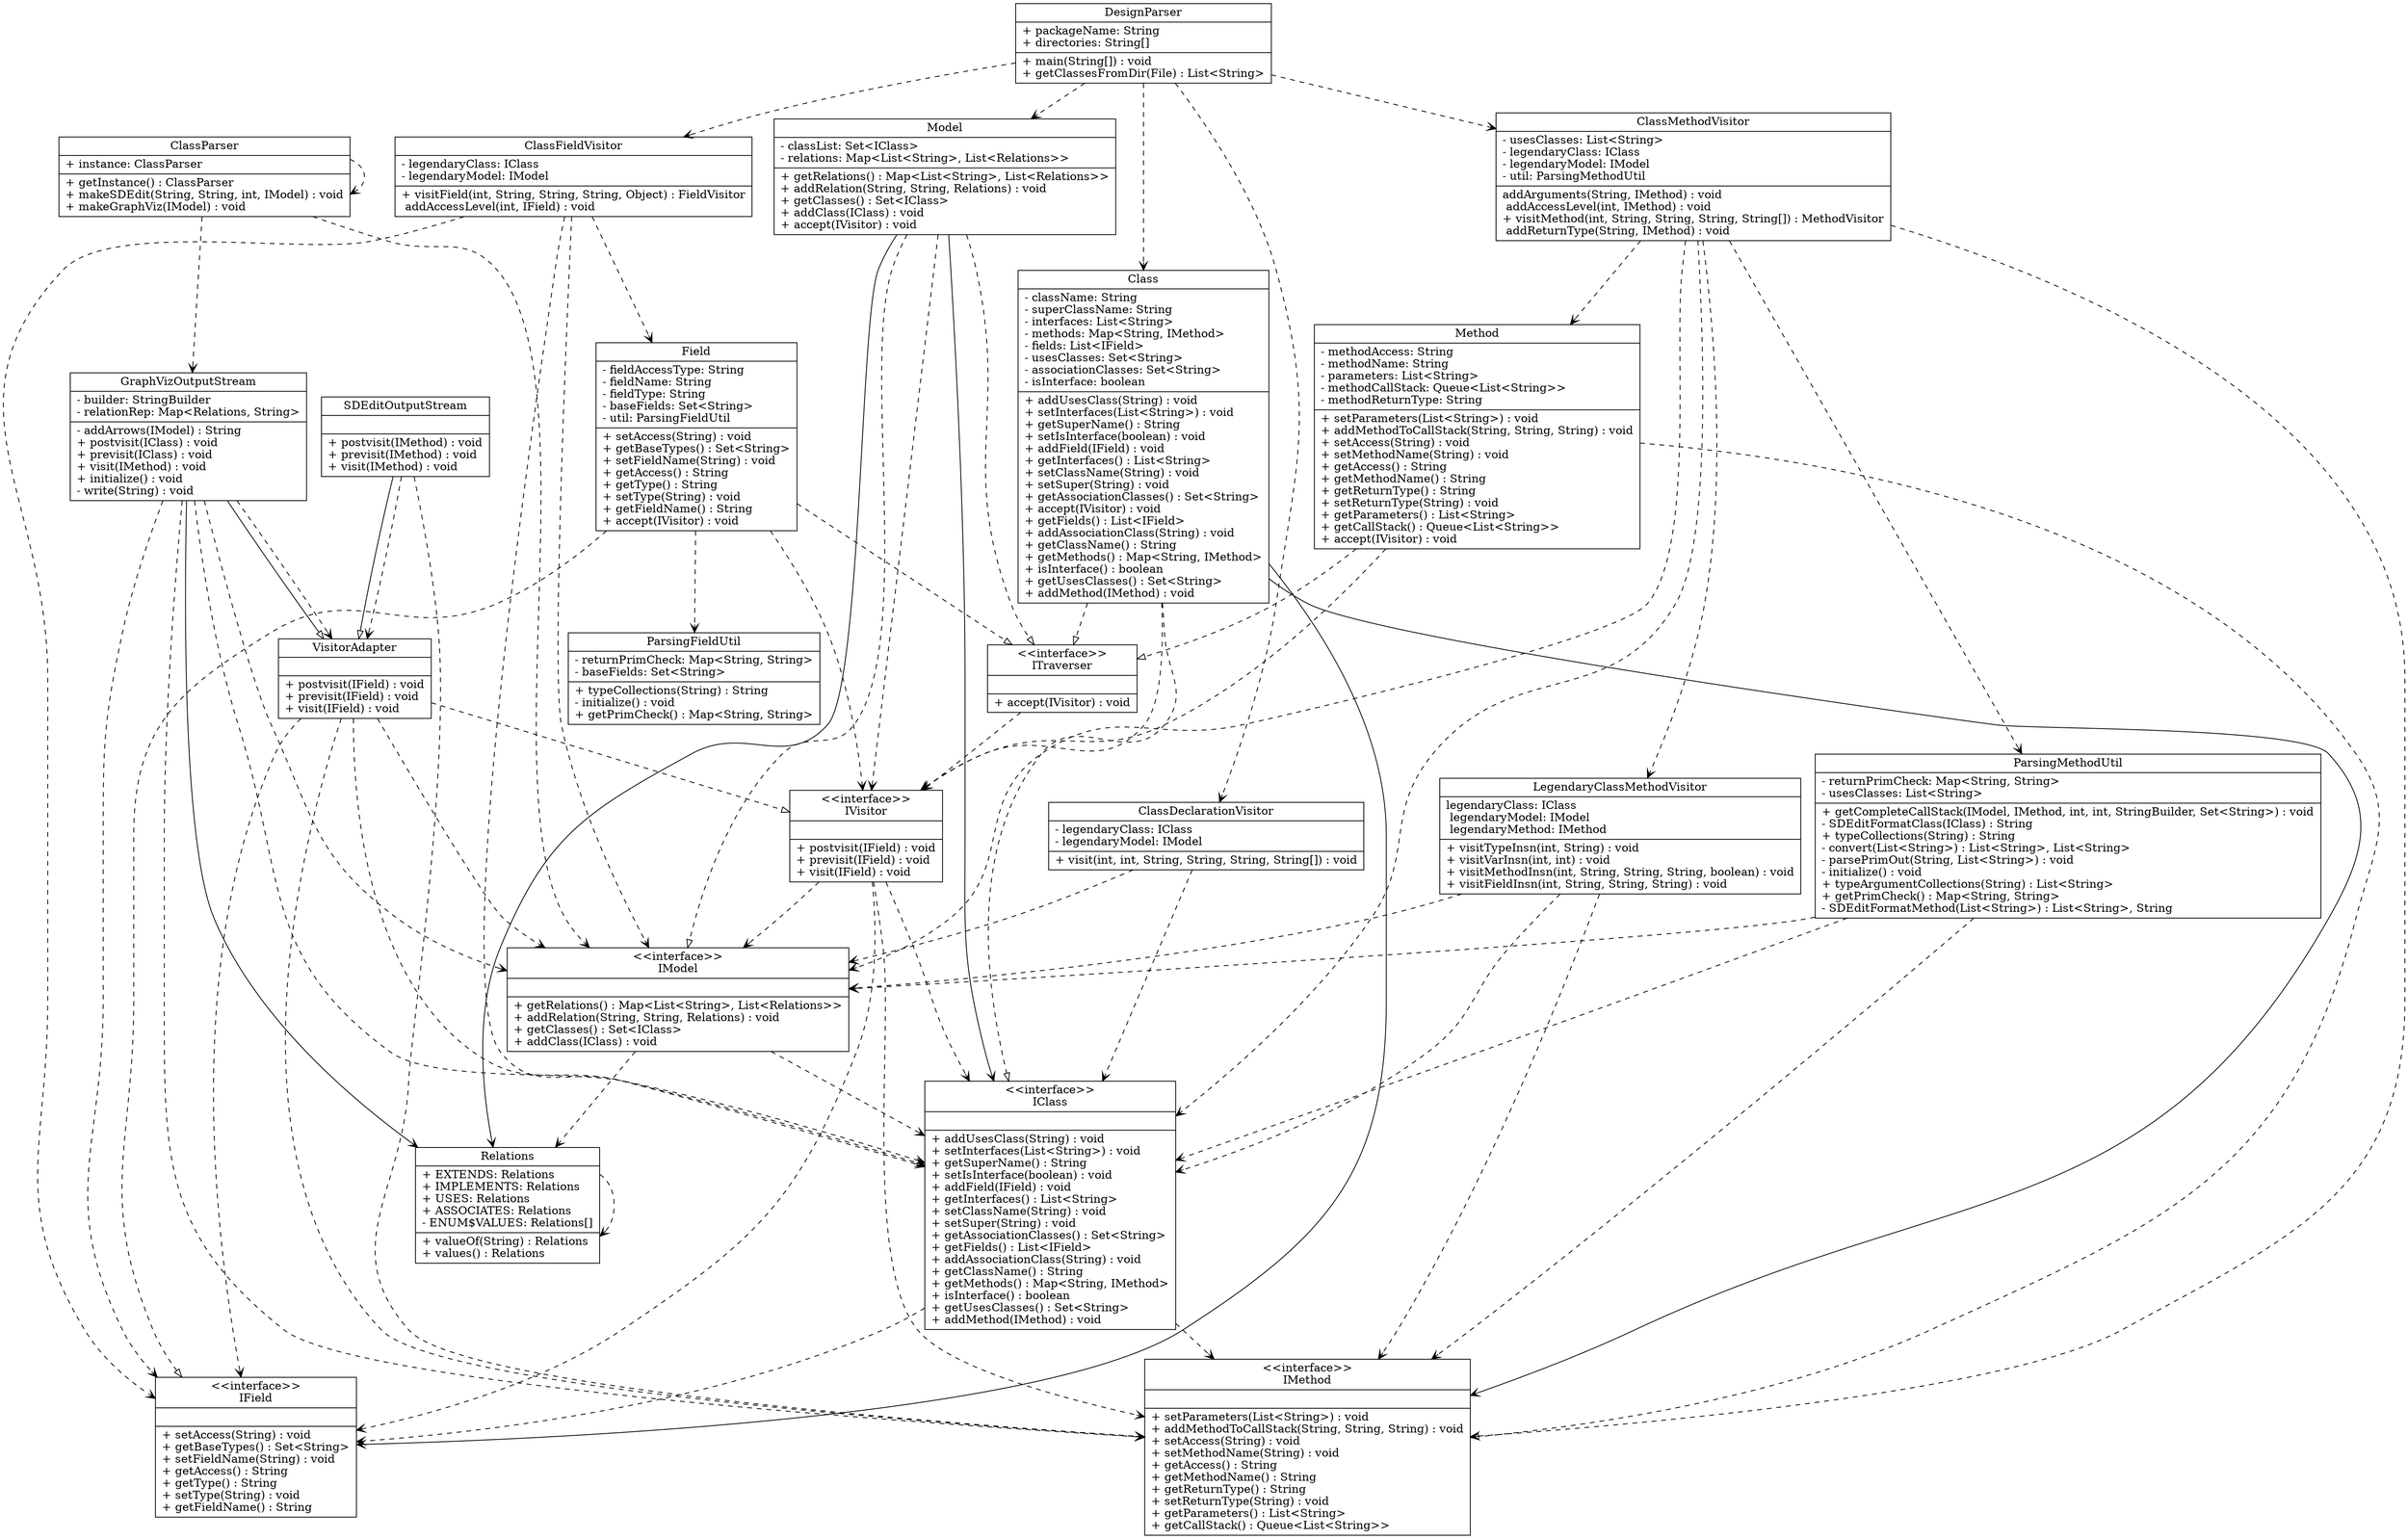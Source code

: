 digraph G{
	node [shape = "record"]
Model [
	label = "{Model|
	- classList: Set\<IClass\>\l
	- relations: Map\<List\<String\>, List\<Relations\>\>\l
	|
	+ getRelations() : Map\<List\<String\>, List\<Relations\>\>\l
	+ addRelation(String, String, Relations) : void\l
	+ getClasses() : Set\<IClass\>\l
	+ addClass(IClass) : void\l
	+ accept(IVisitor) : void\l
	}"
	]
VisitorAdapter [
	label = "{VisitorAdapter|
	|
	+ postvisit(IField) : void\l
	+ previsit(IField) : void\l
	+ visit(IField) : void\l
	}"
	]
ClassMethodVisitor [
	label = "{ClassMethodVisitor|
	- usesClasses: List\<String\>\l
	- legendaryClass: IClass\l
	- legendaryModel: IModel\l
	- util: ParsingMethodUtil\l
	|
	 addArguments(String, IMethod) : void\l
	 addAccessLevel(int, IMethod) : void\l
	+ visitMethod(int, String, String, String, String[]) : MethodVisitor\l
	 addReturnType(String, IMethod) : void\l
	}"
	]
ClassParser [
	label = "{ClassParser|
	+ instance: ClassParser\l
	|
	+ getInstance() : ClassParser\l
	+ makeSDEdit(String, String, int, IModel) : void\l
	+ makeGraphViz(IModel) : void\l
	}"
	]
ParsingMethodUtil [
	label = "{ParsingMethodUtil|
	- returnPrimCheck: Map\<String, String\>\l
	- usesClasses: List\<String\>\l
	|
	+ getCompleteCallStack(IModel, IMethod, int, int, StringBuilder, Set\<String\>) : void\l
	- SDEditFormatClass(IClass) : String\l
	+ typeCollections(String) : String\l
	- convert(List\<String\>) : List\<String\>, List\<String\>\l
	- parsePrimOut(String, List\<String\>) : void\l
	- initialize() : void\l
	+ typeArgumentCollections(String) : List\<String\>\l
	+ getPrimCheck() : Map\<String, String\>\l
	- SDEditFormatMethod(List\<String\>) : List\<String\>, String\l
	}"
	]
ParsingFieldUtil [
	label = "{ParsingFieldUtil|
	- returnPrimCheck: Map\<String, String\>\l
	- baseFields: Set\<String\>\l
	|
	+ typeCollections(String) : String\l
	- initialize() : void\l
	+ getPrimCheck() : Map\<String, String\>\l
	}"
	]
GraphVizOutputStream [
	label = "{GraphVizOutputStream|
	- builder: StringBuilder\l
	- relationRep: Map\<Relations, String\>\l
	|
	- addArrows(IModel) : String\l
	+ postvisit(IClass) : void\l
	+ previsit(IClass) : void\l
	+ visit(IMethod) : void\l
	+ initialize() : void\l
	- write(String) : void\l
	}"
	]
IMethod [
	label = "{\<\<interface\>\>\nIMethod|
	|
	+ setParameters(List\<String\>) : void\l
	+ addMethodToCallStack(String, String, String) : void\l
	+ setAccess(String) : void\l
	+ setMethodName(String) : void\l
	+ getAccess() : String\l
	+ getMethodName() : String\l
	+ getReturnType() : String\l
	+ setReturnType(String) : void\l
	+ getParameters() : List\<String\>\l
	+ getCallStack() : Queue\<List\<String\>\>\l
	}"
	]
SDEditOutputStream [
	label = "{SDEditOutputStream|
	|
	+ postvisit(IMethod) : void\l
	+ previsit(IMethod) : void\l
	+ visit(IMethod) : void\l
	}"
	]
Method [
	label = "{Method|
	- methodAccess: String\l
	- methodName: String\l
	- parameters: List\<String\>\l
	- methodCallStack: Queue\<List\<String\>\>\l
	- methodReturnType: String\l
	|
	+ setParameters(List\<String\>) : void\l
	+ addMethodToCallStack(String, String, String) : void\l
	+ setAccess(String) : void\l
	+ setMethodName(String) : void\l
	+ getAccess() : String\l
	+ getMethodName() : String\l
	+ getReturnType() : String\l
	+ setReturnType(String) : void\l
	+ getParameters() : List\<String\>\l
	+ getCallStack() : Queue\<List\<String\>\>\l
	+ accept(IVisitor) : void\l
	}"
	]
ClassDeclarationVisitor [
	label = "{ClassDeclarationVisitor|
	- legendaryClass: IClass\l
	- legendaryModel: IModel\l
	|
	+ visit(int, int, String, String, String, String[]) : void\l
	}"
	]
IClass [
	label = "{\<\<interface\>\>\nIClass|
	|
	+ addUsesClass(String) : void\l
	+ setInterfaces(List\<String\>) : void\l
	+ getSuperName() : String\l
	+ setIsInterface(boolean) : void\l
	+ addField(IField) : void\l
	+ getInterfaces() : List\<String\>\l
	+ setClassName(String) : void\l
	+ setSuper(String) : void\l
	+ getAssociationClasses() : Set\<String\>\l
	+ getFields() : List\<IField\>\l
	+ addAssociationClass(String) : void\l
	+ getClassName() : String\l
	+ getMethods() : Map\<String, IMethod\>\l
	+ isInterface() : boolean\l
	+ getUsesClasses() : Set\<String\>\l
	+ addMethod(IMethod) : void\l
	}"
	]
IField [
	label = "{\<\<interface\>\>\nIField|
	|
	+ setAccess(String) : void\l
	+ getBaseTypes() : Set\<String\>\l
	+ setFieldName(String) : void\l
	+ getAccess() : String\l
	+ getType() : String\l
	+ setType(String) : void\l
	+ getFieldName() : String\l
	}"
	]
DesignParser [
	label = "{DesignParser|
	+ packageName: String\l
	+ directories: String[]\l
	|
	+ main(String[]) : void\l
	+ getClassesFromDir(File) : List\<String\>\l
	}"
	]
ClassFieldVisitor [
	label = "{ClassFieldVisitor|
	- legendaryClass: IClass\l
	- legendaryModel: IModel\l
	|
	+ visitField(int, String, String, String, Object) : FieldVisitor\l
	 addAccessLevel(int, IField) : void\l
	}"
	]
Relations [
	label = "{Relations|
	+ EXTENDS: Relations\l
	+ IMPLEMENTS: Relations\l
	+ USES: Relations\l
	+ ASSOCIATES: Relations\l
	- ENUM$VALUES: Relations[]\l
	|
	+ valueOf(String) : Relations\l
	+ values() : Relations\l
	}"
	]
Class [
	label = "{Class|
	- className: String\l
	- superClassName: String\l
	- interfaces: List\<String\>\l
	- methods: Map\<String, IMethod\>\l
	- fields: List\<IField\>\l
	- usesClasses: Set\<String\>\l
	- associationClasses: Set\<String\>\l
	- isInterface: boolean\l
	|
	+ addUsesClass(String) : void\l
	+ setInterfaces(List\<String\>) : void\l
	+ getSuperName() : String\l
	+ setIsInterface(boolean) : void\l
	+ addField(IField) : void\l
	+ getInterfaces() : List\<String\>\l
	+ setClassName(String) : void\l
	+ setSuper(String) : void\l
	+ getAssociationClasses() : Set\<String\>\l
	+ accept(IVisitor) : void\l
	+ getFields() : List\<IField\>\l
	+ addAssociationClass(String) : void\l
	+ getClassName() : String\l
	+ getMethods() : Map\<String, IMethod\>\l
	+ isInterface() : boolean\l
	+ getUsesClasses() : Set\<String\>\l
	+ addMethod(IMethod) : void\l
	}"
	]
IVisitor [
	label = "{\<\<interface\>\>\nIVisitor|
	|
	+ postvisit(IField) : void\l
	+ previsit(IField) : void\l
	+ visit(IField) : void\l
	}"
	]
IModel [
	label = "{\<\<interface\>\>\nIModel|
	|
	+ getRelations() : Map\<List\<String\>, List\<Relations\>\>\l
	+ addRelation(String, String, Relations) : void\l
	+ getClasses() : Set\<IClass\>\l
	+ addClass(IClass) : void\l
	}"
	]
ITraverser [
	label = "{\<\<interface\>\>\nITraverser|
	|
	+ accept(IVisitor) : void\l
	}"
	]
LegendaryClassMethodVisitor [
	label = "{LegendaryClassMethodVisitor|
	 legendaryClass: IClass\l
	 legendaryModel: IModel\l
	 legendaryMethod: IMethod\l
	|
	+ visitTypeInsn(int, String) : void\l
	+ visitVarInsn(int, int) : void\l
	+ visitMethodInsn(int, String, String, String, boolean) : void\l
	+ visitFieldInsn(int, String, String, String) : void\l
	}"
	]
Field [
	label = "{Field|
	- fieldAccessType: String\l
	- fieldName: String\l
	- fieldType: String\l
	- baseFields: Set\<String\>\l
	- util: ParsingFieldUtil\l
	|
	+ setAccess(String) : void\l
	+ getBaseTypes() : Set\<String\>\l
	+ setFieldName(String) : void\l
	+ getAccess() : String\l
	+ getType() : String\l
	+ setType(String) : void\l
	+ getFieldName() : String\l
	+ accept(IVisitor) : void\l
	}"
	]
	edge [style = "solid"] [arrowhead = "open"]
	Model->Relations
	edge [style = "dashed"] [arrowhead = "open"]
	IVisitor->IModel
	edge [style = "dashed"] [arrowhead = "open"]
	VisitorAdapter->IField
	edge [style = "dashed"] [arrowhead = "open"]
	ClassMethodVisitor->IMethod
	edge [style = "dashed"] [arrowhead = "open"]
	Relations->Relations
	edge [style = "dashed"] [arrowhead = "empty"]
	Class->ITraverser
	edge [style = "dashed"] [arrowhead = "open"]
	ClassFieldVisitor->IField
	edge [style = "dashed"] [arrowhead = "empty"]
	VisitorAdapter->IVisitor
	edge [style = "dashed"] [arrowhead = "open"]
	ClassDeclarationVisitor->IModel
	edge [style = "dashed"] [arrowhead = "open"]
	Model->IVisitor
	edge [style = "solid"] [arrowhead = "empty"]
SDEditOutputStream->VisitorAdapter
	edge [style = "dashed"] [arrowhead = "open"]
	SDEditOutputStream->VisitorAdapter
	edge [style = "dashed"] [arrowhead = "open"]
	ClassFieldVisitor->IModel
	edge [style = "dashed"] [arrowhead = "empty"]
	Field->IField
	edge [style = "dashed"] [arrowhead = "open"]
	VisitorAdapter->IMethod
	edge [style = "dashed"] [arrowhead = "open"]
	DesignParser->ClassMethodVisitor
	edge [style = "dashed"] [arrowhead = "open"]
	IModel->Relations
	edge [style = "dashed"] [arrowhead = "empty"]
	Field->ITraverser
	edge [style = "dashed"] [arrowhead = "open"]
	IVisitor->IClass
	edge [style = "solid"] [arrowhead = "open"]
	GraphVizOutputStream->Relations
	edge [style = "dashed"] [arrowhead = "open"]
	ClassMethodVisitor->ParsingMethodUtil
	edge [style = "dashed"] [arrowhead = "open"]
	GraphVizOutputStream->IField
	edge [style = "dashed"] [arrowhead = "empty"]
	Model->ITraverser
	edge [style = "dashed"] [arrowhead = "open"]
	VisitorAdapter->IModel
	edge [style = "dashed"] [arrowhead = "open"]
	SDEditOutputStream->IMethod
	edge [style = "solid"] [arrowhead = "empty"]
GraphVizOutputStream->VisitorAdapter
	edge [style = "dashed"] [arrowhead = "open"]
	GraphVizOutputStream->VisitorAdapter
	edge [style = "dashed"] [arrowhead = "open"]
	ClassMethodVisitor->IClass
	edge [style = "dashed"] [arrowhead = "open"]
	DesignParser->ClassFieldVisitor
	edge [style = "solid"] [arrowhead = "open"]
	Class->IField
	edge [style = "dashed"] [arrowhead = "empty"]
	Model->IModel
	edge [style = "dashed"] [arrowhead = "open"]
	ClassMethodVisitor->LegendaryClassMethodVisitor
	edge [style = "dashed"] [arrowhead = "open"]
	IClass->IMethod
	edge [style = "dashed"] [arrowhead = "open"]
	GraphVizOutputStream->IModel
	edge [style = "dashed"] [arrowhead = "empty"]
	Method->IMethod
	edge [style = "dashed"] [arrowhead = "open"]
	ParsingMethodUtil->IModel
	edge [style = "dashed"] [arrowhead = "open"]
	IClass->IField
	edge [style = "dashed"] [arrowhead = "open"]
	VisitorAdapter->IClass
	edge [style = "dashed"] [arrowhead = "open"]
	DesignParser->Model
	edge [style = "dashed"] [arrowhead = "open"]
	IVisitor->IMethod
	edge [style = "solid"] [arrowhead = "open"]
	Model->IClass
	edge [style = "dashed"] [arrowhead = "open"]
	ClassMethodVisitor->IModel
	edge [style = "dashed"] [arrowhead = "open"]
	Field->IVisitor
	edge [style = "dashed"] [arrowhead = "open"]
	Method->IVisitor
	edge [style = "dashed"] [arrowhead = "open"]
	ClassParser->ClassParser
	edge [style = "dashed"] [arrowhead = "open"]
	ClassDeclarationVisitor->IClass
	edge [style = "solid"] [arrowhead = "open"]
	Class->IMethod
	edge [style = "dashed"] [arrowhead = "open"]
	ClassParser->IModel
	edge [style = "dashed"] [arrowhead = "open"]
	IVisitor->IField
	edge [style = "dashed"] [arrowhead = "open"]
	ClassFieldVisitor->Field
	edge [style = "dashed"] [arrowhead = "open"]
	ClassParser->GraphVizOutputStream
	edge [style = "dashed"] [arrowhead = "open"]
	ClassFieldVisitor->IClass
	edge [style = "dashed"] [arrowhead = "open"]
	GraphVizOutputStream->IClass
	edge [style = "dashed"] [arrowhead = "open"]
	GraphVizOutputStream->IMethod
	edge [style = "dashed"] [arrowhead = "open"]
	ParsingMethodUtil->IClass
	edge [style = "dashed"] [arrowhead = "open"]
	LegendaryClassMethodVisitor->IModel
	edge [style = "dashed"] [arrowhead = "open"]
	LegendaryClassMethodVisitor->IClass
	edge [style = "dashed"] [arrowhead = "open"]
	IModel->IClass
	edge [style = "dashed"] [arrowhead = "open"]
	ParsingMethodUtil->IMethod
	edge [style = "dashed"] [arrowhead = "open"]
	ITraverser->IVisitor
	edge [style = "dashed"] [arrowhead = "open"]
	Field->ParsingFieldUtil
	edge [style = "dashed"] [arrowhead = "empty"]
	Method->ITraverser
	edge [style = "dashed"] [arrowhead = "open"]
	LegendaryClassMethodVisitor->IMethod
	edge [style = "dashed"] [arrowhead = "open"]
	DesignParser->ClassDeclarationVisitor
	edge [style = "dashed"] [arrowhead = "empty"]
	Class->IClass
	edge [style = "dashed"] [arrowhead = "open"]
	Class->IVisitor
	edge [style = "dashed"] [arrowhead = "open"]
	DesignParser->Class
	edge [style = "dashed"] [arrowhead = "open"]
	ClassMethodVisitor->Method
}